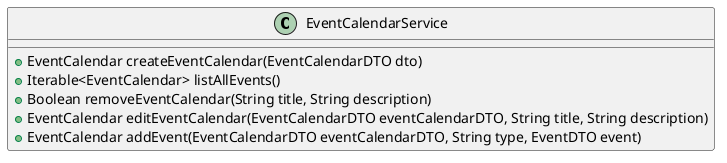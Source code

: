 @startuml
class EventCalendarService [[java:pt.isep.nsheets.server.lapr4.blue.s2.core.n1151186.agenda.application.EventCalendarService]] {
	+EventCalendar createEventCalendar(EventCalendarDTO dto)
	+Iterable<EventCalendar> listAllEvents()
	+Boolean removeEventCalendar(String title, String description)
	+EventCalendar editEventCalendar(EventCalendarDTO eventCalendarDTO, String title, String description)
	+EventCalendar addEvent(EventCalendarDTO eventCalendarDTO, String type, EventDTO event)
}
@enduml
